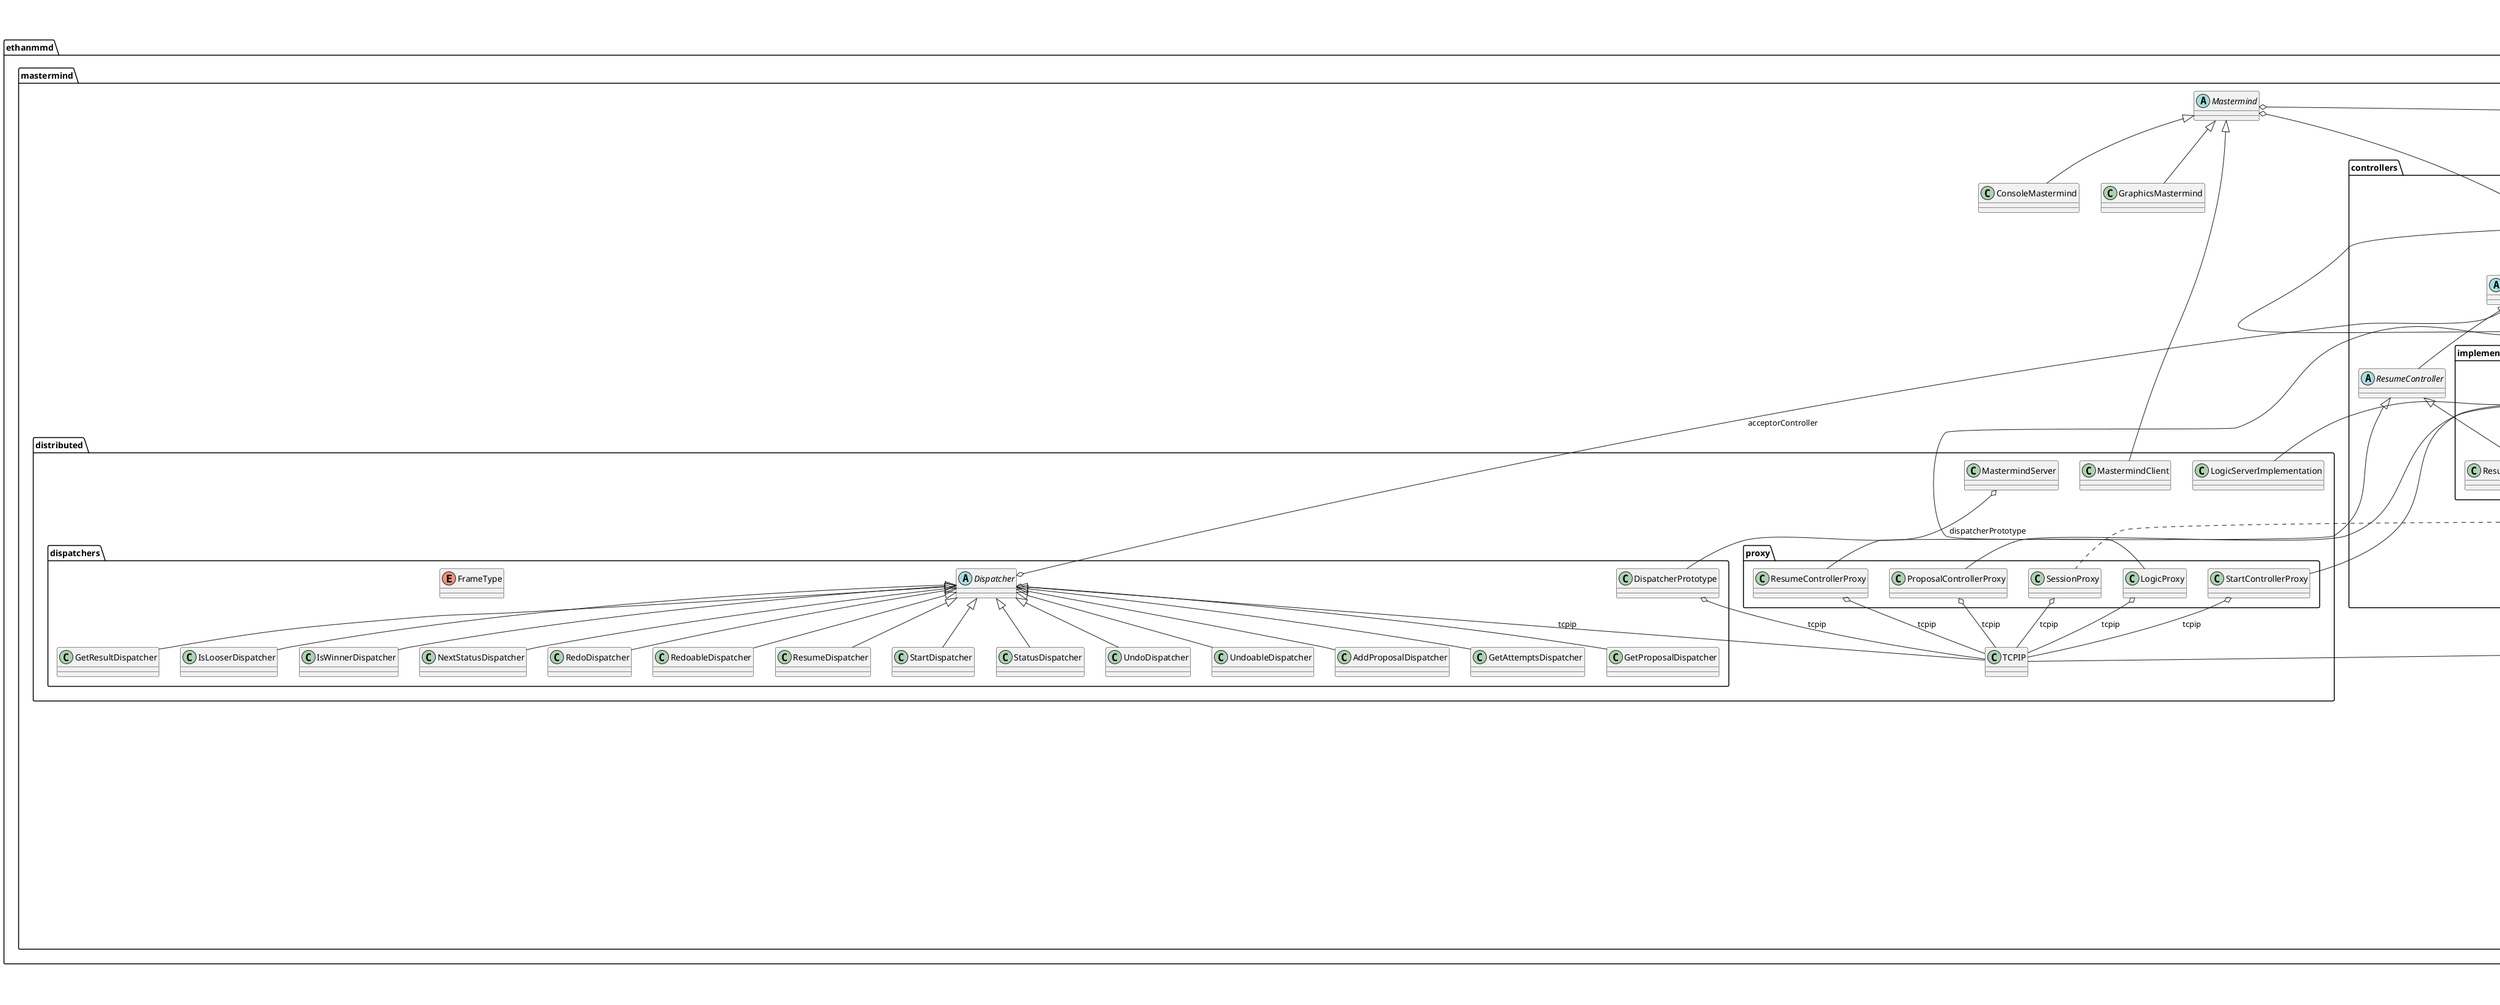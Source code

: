 @startuml

title __MASTERMIND's Class Diagram__\n

  namespace ethanmmd.mastermind {
    class ethanmmd.mastermind.ConsoleMastermind {
    }
  }
  

  namespace ethanmmd.mastermind {
    class ethanmmd.mastermind.GraphicsMastermind {
    }
  }
  

  namespace ethanmmd.mastermind {
    abstract class ethanmmd.mastermind.Mastermind {
    }
  }
  

  namespace ethanmmd.mastermind {
    namespace controllers {
      abstract class ethanmmd.mastermind.controllers.AcceptorController {
      }
    }
  }
  

  namespace ethanmmd.mastermind {
    namespace controllers {
      class ethanmmd.mastermind.controllers.ActionController {
      }
    }
  }
  

  namespace ethanmmd.mastermind {
    namespace controllers {
      abstract class ethanmmd.mastermind.controllers.Controller {
      }
    }
  }
  

  namespace ethanmmd.mastermind {
    namespace controllers {
      interface ethanmmd.mastermind.controllers.ControllerVisitor {
      }
    }
  }
  

  namespace ethanmmd.mastermind {
    namespace controllers {
      class ethanmmd.mastermind.controllers.Logic {
      }
    }
  }
  

  namespace ethanmmd.mastermind {
    namespace controllers {
      abstract class ethanmmd.mastermind.controllers.ProposalController {
      }
    }
  }
  

  namespace ethanmmd.mastermind {
    namespace controllers {
      class ethanmmd.mastermind.controllers.RedoController {
      }
    }
  }
  

  namespace ethanmmd.mastermind {
    namespace controllers {
      abstract class ethanmmd.mastermind.controllers.ResumeController {
      }
    }
  }
  

  namespace ethanmmd.mastermind {
    namespace controllers {
      abstract class ethanmmd.mastermind.controllers.StartController {
      }
    }
  }
  

  namespace ethanmmd.mastermind {
    namespace controllers {
      class ethanmmd.mastermind.controllers.UndoController {
      }
    }
  }
  

  namespace ethanmmd.mastermind {
    namespace controllers {
      namespace implementation {
        class ethanmmd.mastermind.controllers.implementation.LogicImplementation {
        }
      }
    }
  }
  

  namespace ethanmmd.mastermind {
    namespace controllers {
      namespace implementation {
        class ethanmmd.mastermind.controllers.implementation.ProposalControllerImplementation {
        }
      }
    }
  }
  

  namespace ethanmmd.mastermind {
    namespace controllers {
      namespace implementation {
        class ethanmmd.mastermind.controllers.implementation.ResumeControllerImplementation {
        }
      }
    }
  }
  

  namespace ethanmmd.mastermind {
    namespace controllers {
      namespace implementation {
        class ethanmmd.mastermind.controllers.implementation.StartControllerImplementation {
        }
      }
    }
  }
  

  namespace ethanmmd.mastermind {
    namespace distributed {
      class ethanmmd.mastermind.distributed.LogicServerImplementation {
      }
    }
  }
  

  namespace ethanmmd.mastermind {
    namespace distributed {
      class ethanmmd.mastermind.distributed.MastermindClient {
      }
    }
  }
  

  namespace ethanmmd.mastermind {
    namespace distributed {
      class ethanmmd.mastermind.distributed.MastermindServer {
      }
    }
  }
  

  namespace ethanmmd.mastermind {
    namespace distributed {
      class ethanmmd.mastermind.distributed.TCPIP {
      }
    }
  }
  

  namespace ethanmmd.mastermind {
    namespace distributed {
      namespace dispatchers {
        class ethanmmd.mastermind.distributed.dispatchers.AddProposalDispatcher {
        }
      }
    }
  }
  

  namespace ethanmmd.mastermind {
    namespace distributed {
      namespace dispatchers {
        abstract class ethanmmd.mastermind.distributed.dispatchers.Dispatcher {
        }
      }
    }
  }
  

  namespace ethanmmd.mastermind {
    namespace distributed {
      namespace dispatchers {
        class ethanmmd.mastermind.distributed.dispatchers.DispatcherPrototype {
        }
      }
    }
  }
  

  namespace ethanmmd.mastermind {
    namespace distributed {
      namespace dispatchers {
        enum FrameType {
        }
      }
    }
  }
  

  namespace ethanmmd.mastermind {
    namespace distributed {
      namespace dispatchers {
        class ethanmmd.mastermind.distributed.dispatchers.GetAttemptsDispatcher {
        }
      }
    }
  }
  

  namespace ethanmmd.mastermind {
    namespace distributed {
      namespace dispatchers {
        class ethanmmd.mastermind.distributed.dispatchers.GetProposalDispatcher {
        }
      }
    }
  }
  

  namespace ethanmmd.mastermind {
    namespace distributed {
      namespace dispatchers {
        class ethanmmd.mastermind.distributed.dispatchers.GetResultDispatcher {
        }
      }
    }
  }
  

  namespace ethanmmd.mastermind {
    namespace distributed {
      namespace dispatchers {
        class ethanmmd.mastermind.distributed.dispatchers.IsLooserDispatcher {
        }
      }
    }
  }
  

  namespace ethanmmd.mastermind {
    namespace distributed {
      namespace dispatchers {
        class ethanmmd.mastermind.distributed.dispatchers.IsWinnerDispatcher {
        }
      }
    }
  }
  

  namespace ethanmmd.mastermind {
    namespace distributed {
      namespace dispatchers {
        class ethanmmd.mastermind.distributed.dispatchers.NextStatusDispatcher {
        }
      }
    }
  }
  

  namespace ethanmmd.mastermind {
    namespace distributed {
      namespace dispatchers {
        class ethanmmd.mastermind.distributed.dispatchers.RedoDispatcher {
        }
      }
    }
  }
  

  namespace ethanmmd.mastermind {
    namespace distributed {
      namespace dispatchers {
        class ethanmmd.mastermind.distributed.dispatchers.RedoableDispatcher {
        }
      }
    }
  }
  

  namespace ethanmmd.mastermind {
    namespace distributed {
      namespace dispatchers {
        class ethanmmd.mastermind.distributed.dispatchers.ResumeDispatcher {
        }
      }
    }
  }
  

  namespace ethanmmd.mastermind {
    namespace distributed {
      namespace dispatchers {
        class ethanmmd.mastermind.distributed.dispatchers.StartDispatcher {
        }
      }
    }
  }
  

  namespace ethanmmd.mastermind {
    namespace distributed {
      namespace dispatchers {
        class ethanmmd.mastermind.distributed.dispatchers.StatusDispatcher {
        }
      }
    }
  }
  

  namespace ethanmmd.mastermind {
    namespace distributed {
      namespace dispatchers {
        class ethanmmd.mastermind.distributed.dispatchers.UndoDispatcher {
        }
      }
    }
  }
  

  namespace ethanmmd.mastermind {
    namespace distributed {
      namespace dispatchers {
        class ethanmmd.mastermind.distributed.dispatchers.UndoableDispatcher {
        }
      }
    }
  }
  

  namespace ethanmmd.mastermind {
    namespace distributed {
      namespace proxy {
        class ethanmmd.mastermind.distributed.proxy.LogicProxy {
        }
      }
    }
  }
  

  namespace ethanmmd.mastermind {
    namespace distributed {
      namespace proxy {
        class ethanmmd.mastermind.distributed.proxy.ProposalControllerProxy {
        }
      }
    }
  }
  

  namespace ethanmmd.mastermind {
    namespace distributed {
      namespace proxy {
        class ethanmmd.mastermind.distributed.proxy.ResumeControllerProxy {
        }
      }
    }
  }
  

  namespace ethanmmd.mastermind {
    namespace distributed {
      namespace proxy {
        class ethanmmd.mastermind.distributed.proxy.SessionProxy {
        }
      }
    }
  }
  

  namespace ethanmmd.mastermind {
    namespace distributed {
      namespace proxy {
        class ethanmmd.mastermind.distributed.proxy.StartControllerProxy {
        }
      }
    }
  }
  

  namespace ethanmmd.mastermind {
    namespace models {
      enum Color {
      }
    }
  }
  

  namespace ethanmmd.mastermind {
    namespace models {
      abstract class ethanmmd.mastermind.models.Combination {
      }
    }
  }
  

  namespace ethanmmd.mastermind {
    namespace models {
      enum Error {
      }
    }
  }
  

  namespace ethanmmd.mastermind {
    namespace models {
      class ethanmmd.mastermind.models.Game {
      }
    }
  }
  

  namespace ethanmmd.mastermind {
    namespace models {
      class ethanmmd.mastermind.models.GameRegistry {
      }
    }
  }
  

  namespace ethanmmd.mastermind {
    namespace models {
      enum GameStatus {
      }
    }
  }
  

  namespace ethanmmd.mastermind {
    namespace models {
      class ethanmmd.mastermind.models.ProposedCombination {
      }
    }
  }
  

  namespace ethanmmd.mastermind {
    namespace models {
      class ethanmmd.mastermind.models.Result {
      }
    }
  }
  

  namespace ethanmmd.mastermind {
    namespace models {
      class ethanmmd.mastermind.models.SecretCombination {
      }
    }
  }
  

  namespace ethanmmd.mastermind {
    namespace models {
      interface ethanmmd.mastermind.models.Session {
      }
    }
  }
  

  namespace ethanmmd.mastermind {
    namespace models {
      class ethanmmd.mastermind.models.SessionImplementation {
      }
    }
  }
  

  namespace ethanmmd.mastermind {
    namespace models {
      class ethanmmd.mastermind.models.Status {
      }
    }
  }
  

  namespace ethanmmd.mastermind {
    namespace views {
      enum MessageView {
      }
    }
  }
  

  namespace ethanmmd.mastermind {
    namespace views {
      class ethanmmd.mastermind.views.ResumeView {
      }
    }
  }
  

  namespace ethanmmd.mastermind {
    namespace views {
      abstract class ethanmmd.mastermind.views.View {
      }
    }
  }
  

  namespace ethanmmd.mastermind {
    namespace views {
      namespace console {
        class ethanmmd.mastermind.views.console.ColorView {
        }
      }
    }
  }
  

  namespace ethanmmd.mastermind {
    namespace views {
      namespace console {
        abstract class ethanmmd.mastermind.views.console.ConsoleCommand {
        }
      }
    }
  }
  

  namespace ethanmmd.mastermind {
    namespace views {
      namespace console {
        class ethanmmd.mastermind.views.console.ConsoleView {
        }
      }
    }
  }
  

  namespace ethanmmd.mastermind {
    namespace views {
      namespace console {
        class ethanmmd.mastermind.views.console.ErrorView {
        }
      }
    }
  }
  

  namespace ethanmmd.mastermind {
    namespace views {
      namespace console {
        abstract class ethanmmd.mastermind.views.console.Menu {
        }
      }
    }
  }
  

  namespace ethanmmd.mastermind {
    namespace views {
      namespace console {
        class ethanmmd.mastermind.views.console.ProposalConsoleCommand {
        }
      }
    }
  }
  

  namespace ethanmmd.mastermind {
    namespace views {
      namespace console {
        class ethanmmd.mastermind.views.console.ProposalMenu {
        }
      }
    }
  }
  

  namespace ethanmmd.mastermind {
    namespace views {
      namespace console {
        class ethanmmd.mastermind.views.console.ProposalView {
        }
      }
    }
  }
  

  namespace ethanmmd.mastermind {
    namespace views {
      namespace console {
        class ethanmmd.mastermind.views.console.ProposedCombinationView {
        }
      }
    }
  }
  

  namespace ethanmmd.mastermind {
    namespace views {
      namespace console {
        class ethanmmd.mastermind.views.console.RedoConsoleCommand {
        }
      }
    }
  }
  

  namespace ethanmmd.mastermind {
    namespace views {
      namespace console {
        class ethanmmd.mastermind.views.console.ResultView {
        }
      }
    }
  }
  

  namespace ethanmmd.mastermind {
    namespace views {
      namespace console {
        class ethanmmd.mastermind.views.console.SecretCombinationView {
        }
      }
    }
  }
  

  namespace ethanmmd.mastermind {
    namespace views {
      namespace console {
        class ethanmmd.mastermind.views.console.StartView {
        }
      }
    }
  }
  

  namespace ethanmmd.mastermind {
    namespace views {
      namespace console {
        class ethanmmd.mastermind.views.console.UndoConsoleCommand {
        }
      }
    }
  }
  

  namespace ethanmmd.mastermind {
    namespace views {
      namespace graphics {
        class ethanmmd.mastermind.views.graphics.ColorView {
        }
      }
    }
  }
  

  namespace ethanmmd.mastermind {
    namespace views {
      namespace graphics {
        class ethanmmd.mastermind.views.graphics.ErrorView {
        }
      }
    }
  }
  

  namespace ethanmmd.mastermind {
    namespace views {
      namespace graphics {
        class ethanmmd.mastermind.views.graphics.GraphicsView {
        }
      }
    }
  }
  

  namespace ethanmmd.mastermind {
    namespace views {
      namespace graphics {
        class ethanmmd.mastermind.views.graphics.ProposalView {
        }
      }
    }
  }
  

  namespace ethanmmd.mastermind {
    namespace views {
      namespace graphics {
        class ethanmmd.mastermind.views.graphics.ResultView {
        }
      }
    }
  }
  

  namespace ethanmmd.mastermind {
    namespace views {
      namespace graphics {
        class ethanmmd.mastermind.views.graphics.SecretCombinationView {
        }
      }
    }
  }
  

  namespace ethanmmd.mastermind {
    namespace views {
      namespace graphics {
        class ethanmmd.mastermind.views.graphics.StartView {
        }
      }
    }
  }
  

  namespace ethanmmd.utils {
    class ethanmmd.utils.AbstractTCPIP {
    }
  }
  

  namespace ethanmmd.utils {
    class ethanmmd.utils.ClosedInterval {
    }
  }
  

  namespace ethanmmd.utils {
    interface ethanmmd.utils.Command {
    }
  }
  

  namespace ethanmmd.utils {
    class ethanmmd.utils.Console {
    }
  }
  

  namespace ethanmmd.utils {
    abstract class ethanmmd.utils.WithConsoleView {
    }
  }
  

  namespace ethanmmd.utils {
    abstract class ethanmmd.utils.WithGraphicsView {
    }
  }
  

  namespace ethanmmd.utils {
    class ethanmmd.utils.YesNoDialog {
    }
  }
  

  ethanmmd.mastermind.ConsoleMastermind -up-|> ethanmmd.mastermind.Mastermind
  ethanmmd.mastermind.GraphicsMastermind -up-|> ethanmmd.mastermind.Mastermind
  ethanmmd.mastermind.Mastermind o-- ethanmmd.mastermind.controllers.Logic : logic
  ethanmmd.mastermind.Mastermind o-- ethanmmd.mastermind.views.View : view
  ethanmmd.mastermind.controllers.AcceptorController -up-|> ethanmmd.mastermind.controllers.Controller
  ethanmmd.mastermind.controllers.ActionController -up-|> ethanmmd.mastermind.controllers.Controller
  ethanmmd.mastermind.controllers.ActionController o-- ethanmmd.mastermind.models.SessionImplementation : sessionImplementation
  ethanmmd.mastermind.controllers.Controller o-- ethanmmd.mastermind.models.Session : session
  ethanmmd.mastermind.controllers.Logic o-- ethanmmd.mastermind.models.Session : session
  ethanmmd.mastermind.controllers.ProposalController -up-|> ethanmmd.mastermind.controllers.AcceptorController
  ethanmmd.mastermind.controllers.RedoController -up-|> ethanmmd.mastermind.controllers.Controller
  ethanmmd.mastermind.controllers.RedoController o-- ethanmmd.mastermind.models.SessionImplementation : sessionImplementation
  ethanmmd.mastermind.controllers.ResumeController -up-|> ethanmmd.mastermind.controllers.AcceptorController
  ethanmmd.mastermind.controllers.StartController -up-|> ethanmmd.mastermind.controllers.AcceptorController
  ethanmmd.mastermind.controllers.UndoController -up-|> ethanmmd.mastermind.controllers.Controller
  ethanmmd.mastermind.controllers.UndoController o-- ethanmmd.mastermind.models.SessionImplementation : sessionImplementation
  ethanmmd.mastermind.controllers.implementation.LogicImplementation -up-|> ethanmmd.mastermind.controllers.Logic
  ethanmmd.mastermind.controllers.implementation.LogicImplementation o-- ethanmmd.mastermind.controllers.implementation.ProposalControllerImplementation : proposalControllerImplementation
  ethanmmd.mastermind.controllers.implementation.LogicImplementation o-- ethanmmd.mastermind.controllers.implementation.ResumeControllerImplementation : resumeControllerImplementation
  ethanmmd.mastermind.controllers.implementation.LogicImplementation o-- ethanmmd.mastermind.controllers.implementation.StartControllerImplementation : startControllerImplementation
  ethanmmd.mastermind.controllers.implementation.ProposalControllerImplementation -up-|> ethanmmd.mastermind.controllers.ProposalController
  ethanmmd.mastermind.controllers.implementation.ProposalControllerImplementation o-- ethanmmd.mastermind.controllers.ActionController : actionController
  ethanmmd.mastermind.controllers.implementation.ProposalControllerImplementation o-- ethanmmd.mastermind.controllers.RedoController : redoController
  ethanmmd.mastermind.controllers.implementation.ProposalControllerImplementation o-- ethanmmd.mastermind.controllers.UndoController : undoController
  ethanmmd.mastermind.controllers.implementation.ResumeControllerImplementation -up-|> ethanmmd.mastermind.controllers.ResumeController
  ethanmmd.mastermind.controllers.implementation.ResumeControllerImplementation o-- ethanmmd.mastermind.models.SessionImplementation : sessionImplementation
  ethanmmd.mastermind.controllers.implementation.StartControllerImplementation -up-|> ethanmmd.mastermind.controllers.StartController
  ethanmmd.mastermind.controllers.implementation.StartControllerImplementation o-- ethanmmd.mastermind.models.SessionImplementation : sessionImplementation
  ethanmmd.mastermind.distributed.LogicServerImplementation -up-|> ethanmmd.mastermind.controllers.implementation.LogicImplementation
  ethanmmd.mastermind.distributed.MastermindClient -up-|> ethanmmd.mastermind.Mastermind
  ethanmmd.mastermind.distributed.MastermindServer o-- ethanmmd.mastermind.distributed.dispatchers.DispatcherPrototype : dispatcherPrototype
  ethanmmd.mastermind.distributed.TCPIP -up-|> ethanmmd.utils.AbstractTCPIP
  ethanmmd.mastermind.distributed.dispatchers.AddProposalDispatcher -up-|> ethanmmd.mastermind.distributed.dispatchers.Dispatcher
  ethanmmd.mastermind.distributed.dispatchers.Dispatcher o-- ethanmmd.mastermind.controllers.AcceptorController : acceptorController
  ethanmmd.mastermind.distributed.dispatchers.Dispatcher o-- ethanmmd.mastermind.distributed.TCPIP : tcpip
  ethanmmd.mastermind.distributed.dispatchers.DispatcherPrototype o-- ethanmmd.mastermind.distributed.TCPIP : tcpip
  ethanmmd.mastermind.distributed.dispatchers.GetAttemptsDispatcher -up-|> ethanmmd.mastermind.distributed.dispatchers.Dispatcher
  ethanmmd.mastermind.distributed.dispatchers.GetProposalDispatcher -up-|> ethanmmd.mastermind.distributed.dispatchers.Dispatcher
  ethanmmd.mastermind.distributed.dispatchers.GetResultDispatcher -up-|> ethanmmd.mastermind.distributed.dispatchers.Dispatcher
  ethanmmd.mastermind.distributed.dispatchers.IsLooserDispatcher -up-|> ethanmmd.mastermind.distributed.dispatchers.Dispatcher
  ethanmmd.mastermind.distributed.dispatchers.IsWinnerDispatcher -up-|> ethanmmd.mastermind.distributed.dispatchers.Dispatcher
  ethanmmd.mastermind.distributed.dispatchers.NextStatusDispatcher -up-|> ethanmmd.mastermind.distributed.dispatchers.Dispatcher
  ethanmmd.mastermind.distributed.dispatchers.RedoDispatcher -up-|> ethanmmd.mastermind.distributed.dispatchers.Dispatcher
  ethanmmd.mastermind.distributed.dispatchers.RedoableDispatcher -up-|> ethanmmd.mastermind.distributed.dispatchers.Dispatcher
  ethanmmd.mastermind.distributed.dispatchers.ResumeDispatcher -up-|> ethanmmd.mastermind.distributed.dispatchers.Dispatcher
  ethanmmd.mastermind.distributed.dispatchers.StartDispatcher -up-|> ethanmmd.mastermind.distributed.dispatchers.Dispatcher
  ethanmmd.mastermind.distributed.dispatchers.StatusDispatcher -up-|> ethanmmd.mastermind.distributed.dispatchers.Dispatcher
  ethanmmd.mastermind.distributed.dispatchers.UndoDispatcher -up-|> ethanmmd.mastermind.distributed.dispatchers.Dispatcher
  ethanmmd.mastermind.distributed.dispatchers.UndoableDispatcher -up-|> ethanmmd.mastermind.distributed.dispatchers.Dispatcher
  ethanmmd.mastermind.distributed.proxy.LogicProxy -up-|> ethanmmd.mastermind.controllers.Logic
  ethanmmd.mastermind.distributed.proxy.LogicProxy o-- ethanmmd.mastermind.distributed.TCPIP : tcpip
  ethanmmd.mastermind.distributed.proxy.ProposalControllerProxy -up-|> ethanmmd.mastermind.controllers.ProposalController
  ethanmmd.mastermind.distributed.proxy.ProposalControllerProxy o-- ethanmmd.mastermind.distributed.TCPIP : tcpip
  ethanmmd.mastermind.distributed.proxy.ResumeControllerProxy -up-|> ethanmmd.mastermind.controllers.ResumeController
  ethanmmd.mastermind.distributed.proxy.ResumeControllerProxy o-- ethanmmd.mastermind.distributed.TCPIP : tcpip
  ethanmmd.mastermind.distributed.proxy.SessionProxy .up.|> ethanmmd.mastermind.models.Session
  ethanmmd.mastermind.distributed.proxy.SessionProxy o-- ethanmmd.mastermind.distributed.TCPIP : tcpip
  ethanmmd.mastermind.distributed.proxy.StartControllerProxy -up-|> ethanmmd.mastermind.controllers.StartController
  ethanmmd.mastermind.distributed.proxy.StartControllerProxy o-- ethanmmd.mastermind.distributed.TCPIP : tcpip
  ethanmmd.mastermind.models.Game o-- ethanmmd.mastermind.models.SecretCombination : secretCombination
  ethanmmd.mastermind.models.GameRegistry o-- ethanmmd.mastermind.models.Game : game
  ethanmmd.mastermind.models.ProposedCombination -up-|> ethanmmd.mastermind.models.Combination
  ethanmmd.mastermind.models.SecretCombination -up-|> ethanmmd.mastermind.models.Combination
  ethanmmd.mastermind.models.SessionImplementation .up.|> ethanmmd.mastermind.models.Session
  ethanmmd.mastermind.models.SessionImplementation o-- ethanmmd.mastermind.models.Game : game
  ethanmmd.mastermind.models.SessionImplementation o-- ethanmmd.mastermind.models.GameRegistry : gameRegistry
  ethanmmd.mastermind.models.SessionImplementation o-- ethanmmd.mastermind.models.Status : status
  ethanmmd.mastermind.models.Status o-- ethanmmd.mastermind.models.GameStatus : gameStatus
  ethanmmd.mastermind.views.console.ColorView -up-|> ethanmmd.utils.WithConsoleView
  ethanmmd.mastermind.views.console.ColorView o-- ethanmmd.mastermind.models.Color : color
  ethanmmd.mastermind.views.console.ConsoleCommand .up.|> ethanmmd.utils.Command
  ethanmmd.mastermind.views.console.ConsoleCommand o-- ethanmmd.mastermind.controllers.ProposalController : proposalController
  ethanmmd.mastermind.views.console.ConsoleView .up.|> ethanmmd.mastermind.controllers.ControllerVisitor
  ethanmmd.mastermind.views.console.ConsoleView -up-|> ethanmmd.mastermind.views.View
  ethanmmd.mastermind.views.console.ConsoleView o-- ethanmmd.mastermind.views.console.ProposalView : proposalView
  ethanmmd.mastermind.views.console.ConsoleView o-- ethanmmd.mastermind.views.ResumeView : resumeView
  ethanmmd.mastermind.views.console.ConsoleView o-- ethanmmd.mastermind.views.console.StartView : startView
  ethanmmd.mastermind.views.console.ErrorView -up-|> ethanmmd.utils.WithConsoleView
  ethanmmd.mastermind.views.console.ErrorView o-- ethanmmd.mastermind.models.Error : error
  ethanmmd.mastermind.views.console.ProposalConsoleCommand -up-|> ethanmmd.mastermind.views.console.ConsoleCommand
  ethanmmd.mastermind.views.console.ProposalMenu -up-|> ethanmmd.mastermind.views.console.Menu
  ethanmmd.mastermind.views.console.ProposalView -up-|> ethanmmd.utils.WithConsoleView
  ethanmmd.mastermind.views.console.ProposalView o-- ethanmmd.mastermind.views.console.SecretCombinationView : secretCombinationView
  ethanmmd.mastermind.views.console.ProposedCombinationView -up-|> ethanmmd.utils.WithConsoleView
  ethanmmd.mastermind.views.console.ProposedCombinationView o-- ethanmmd.mastermind.models.ProposedCombination : proposedCombination
  ethanmmd.mastermind.views.console.RedoConsoleCommand -up-|> ethanmmd.mastermind.views.console.ConsoleCommand
  ethanmmd.mastermind.views.console.ResultView -up-|> ethanmmd.utils.WithConsoleView
  ethanmmd.mastermind.views.console.ResultView o-- ethanmmd.mastermind.models.Result : result
  ethanmmd.mastermind.views.console.SecretCombinationView -up-|> ethanmmd.utils.WithConsoleView
  ethanmmd.mastermind.views.console.StartView -up-|> ethanmmd.utils.WithConsoleView
  ethanmmd.mastermind.views.console.UndoConsoleCommand -up-|> ethanmmd.mastermind.views.console.ConsoleCommand
  ethanmmd.mastermind.views.graphics.ColorView -up-|> ethanmmd.utils.WithGraphicsView
  ethanmmd.mastermind.views.graphics.ColorView o-- ethanmmd.mastermind.models.Color : color
  ethanmmd.mastermind.views.graphics.ErrorView -up-|> ethanmmd.utils.WithGraphicsView
  ethanmmd.mastermind.views.graphics.ErrorView o-- ethanmmd.mastermind.models.Error : error
  ethanmmd.mastermind.views.graphics.GraphicsView .up.|> ethanmmd.mastermind.controllers.ControllerVisitor
  ethanmmd.mastermind.views.graphics.GraphicsView -up-|> ethanmmd.mastermind.views.View
  ethanmmd.mastermind.views.graphics.GraphicsView o-- ethanmmd.mastermind.views.graphics.ProposalView : proposalView
  ethanmmd.mastermind.views.graphics.GraphicsView o-- ethanmmd.mastermind.views.ResumeView : resumeView
  ethanmmd.mastermind.views.graphics.GraphicsView o-- ethanmmd.mastermind.views.graphics.StartView : startView
  ethanmmd.mastermind.views.graphics.ProposalView o-- ethanmmd.mastermind.views.graphics.SecretCombinationView : secretCombinationView
  ethanmmd.mastermind.views.graphics.ResultView o-- ethanmmd.mastermind.models.Result : result
  ethanmmd.mastermind.views.graphics.SecretCombinationView -up-|> ethanmmd.utils.WithGraphicsView
  ethanmmd.utils.WithConsoleView o-- ethanmmd.utils.Console : console
  ethanmmd.utils.WithGraphicsView o-- ethanmmd.utils.Console : console
  ethanmmd.utils.YesNoDialog -up-|> ethanmmd.utils.WithConsoleView


right footer


PlantUML diagram generated by SketchIt! (https://bitbucket.org/pmesmeur/sketch.it)
For more information about this tool, please contact philippe.mesmeur@gmail.com
endfooter

@enduml
